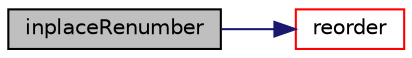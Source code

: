 digraph "inplaceRenumber"
{
  bgcolor="transparent";
  edge [fontname="Helvetica",fontsize="10",labelfontname="Helvetica",labelfontsize="10"];
  node [fontname="Helvetica",fontsize="10",shape=record];
  rankdir="LR";
  Node1 [label="inplaceRenumber",height=0.2,width=0.4,color="black", fillcolor="grey75", style="filled", fontcolor="black"];
  Node1 -> Node2 [color="midnightblue",fontsize="10",style="solid",fontname="Helvetica"];
  Node2 [label="reorder",height=0.2,width=0.4,color="red",URL="$a10936.html#ac8d3e47c690040e2c833e104a11a1af7",tooltip="Reorder the elements (indices, not values) of a list. "];
}

